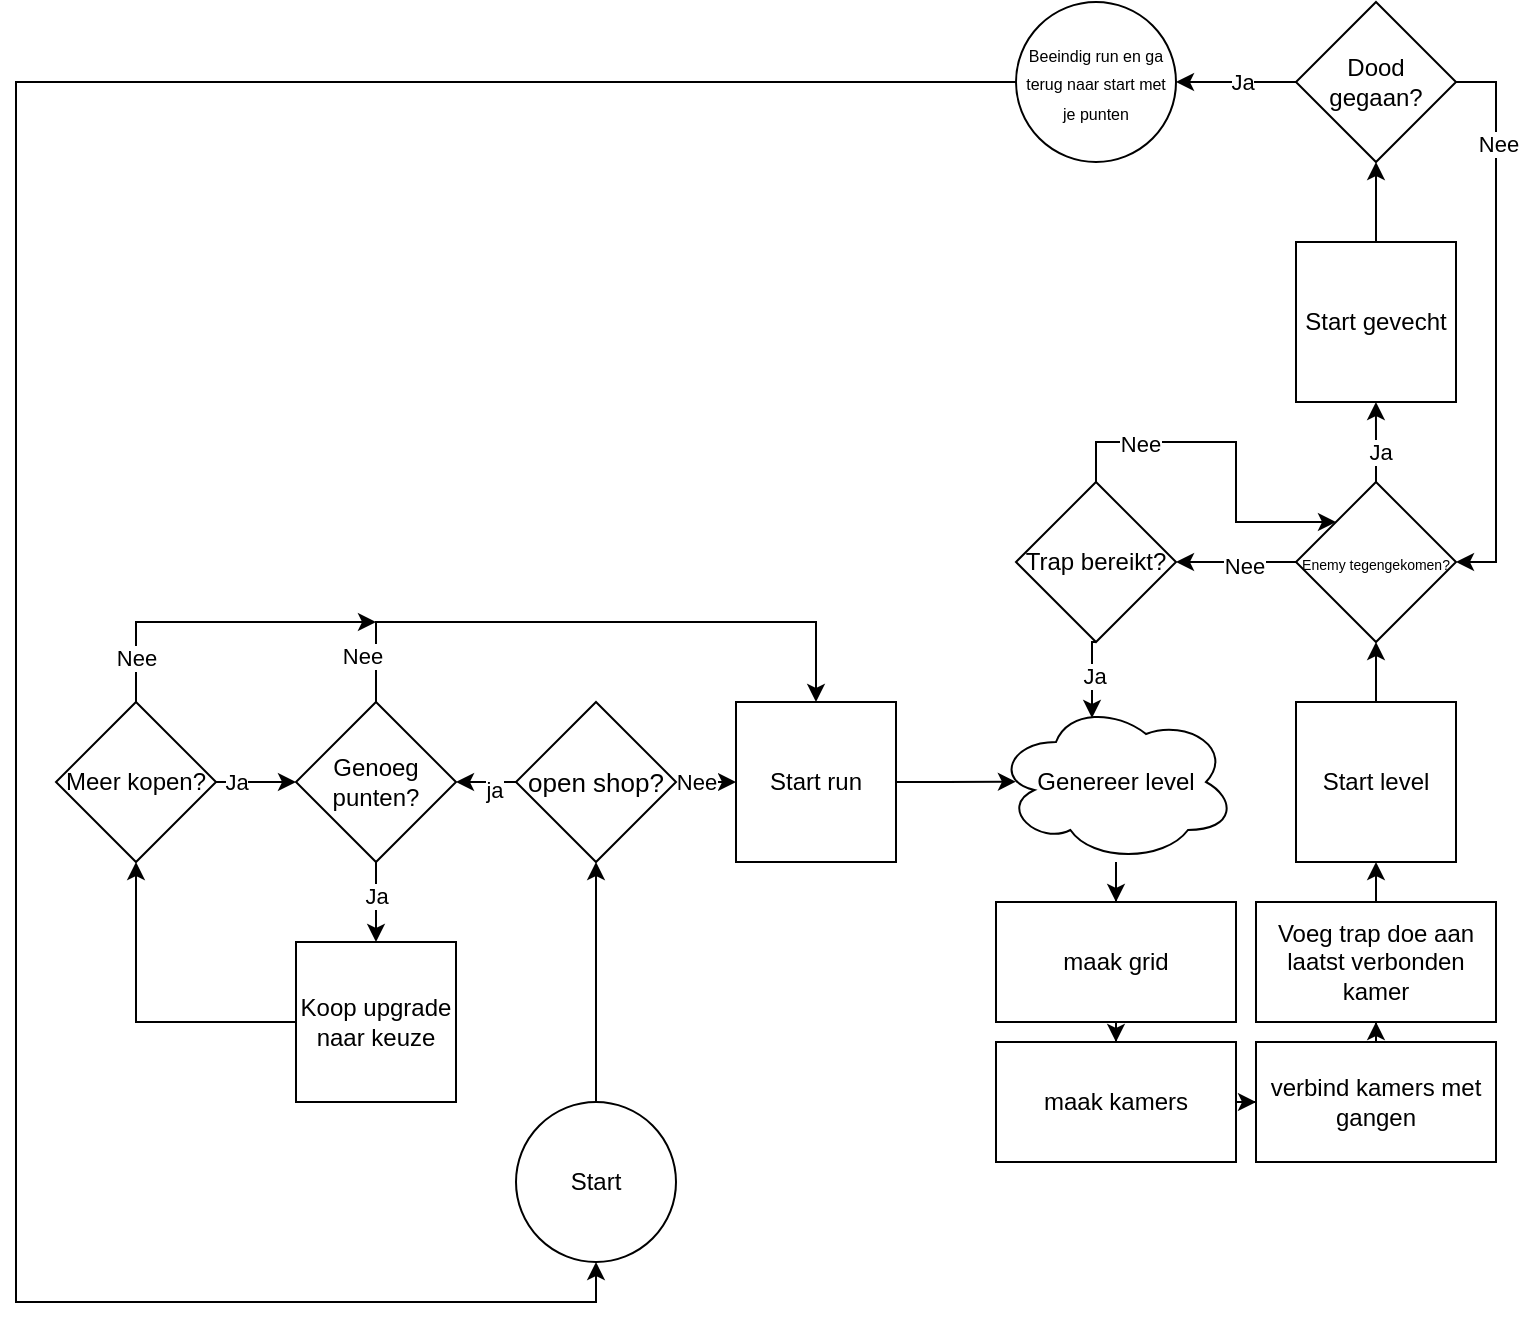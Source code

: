 <mxfile version="25.0.2">
  <diagram name="Page-1" id="o36XgwUe-lp2ZcunHGgz">
    <mxGraphModel dx="1114" dy="835" grid="1" gridSize="10" guides="1" tooltips="1" connect="1" arrows="1" fold="1" page="1" pageScale="1" pageWidth="1100" pageHeight="1700" background="none" math="0" shadow="0">
      <root>
        <mxCell id="0" />
        <mxCell id="1" parent="0" />
        <mxCell id="S7dFdv0uoHK_x4_W3jqV-2" style="edgeStyle=orthogonalEdgeStyle;rounded=0;orthogonalLoop=1;jettySize=auto;html=1;exitX=0.5;exitY=0;exitDx=0;exitDy=0;" parent="1" source="S7dFdv0uoHK_x4_W3jqV-1" edge="1">
          <mxGeometry relative="1" as="geometry">
            <mxPoint x="550" y="1480" as="targetPoint" />
          </mxGeometry>
        </mxCell>
        <mxCell id="S7dFdv0uoHK_x4_W3jqV-1" value="Start" style="ellipse;whiteSpace=wrap;html=1;aspect=fixed;" parent="1" vertex="1">
          <mxGeometry x="510" y="1600" width="80" height="80" as="geometry" />
        </mxCell>
        <mxCell id="S7dFdv0uoHK_x4_W3jqV-5" style="edgeStyle=orthogonalEdgeStyle;rounded=0;orthogonalLoop=1;jettySize=auto;html=1;exitX=1;exitY=0.5;exitDx=0;exitDy=0;entryX=0;entryY=0.5;entryDx=0;entryDy=0;" parent="1" source="S7dFdv0uoHK_x4_W3jqV-3" target="S7dFdv0uoHK_x4_W3jqV-4" edge="1">
          <mxGeometry relative="1" as="geometry" />
        </mxCell>
        <mxCell id="S7dFdv0uoHK_x4_W3jqV-6" value="Nee" style="edgeLabel;html=1;align=center;verticalAlign=middle;resizable=0;points=[];" parent="S7dFdv0uoHK_x4_W3jqV-5" vertex="1" connectable="0">
          <mxGeometry x="-0.618" y="2" relative="1" as="geometry">
            <mxPoint x="4" y="2" as="offset" />
          </mxGeometry>
        </mxCell>
        <mxCell id="S7dFdv0uoHK_x4_W3jqV-7" style="edgeStyle=orthogonalEdgeStyle;rounded=0;orthogonalLoop=1;jettySize=auto;html=1;exitX=0;exitY=0.5;exitDx=0;exitDy=0;" parent="1" source="S7dFdv0uoHK_x4_W3jqV-3" edge="1">
          <mxGeometry relative="1" as="geometry">
            <mxPoint x="480" y="1440" as="targetPoint" />
          </mxGeometry>
        </mxCell>
        <mxCell id="ogcvrRgp_BnVnR1ass2y-1" value="&lt;div&gt;&lt;br&gt;&lt;/div&gt;&lt;div&gt;ja&lt;/div&gt;" style="edgeLabel;html=1;align=center;verticalAlign=middle;resizable=0;points=[];" vertex="1" connectable="0" parent="S7dFdv0uoHK_x4_W3jqV-7">
          <mxGeometry x="-0.267" y="-3" relative="1" as="geometry">
            <mxPoint as="offset" />
          </mxGeometry>
        </mxCell>
        <mxCell id="S7dFdv0uoHK_x4_W3jqV-3" value="&lt;font style=&quot;font-size: 13px;&quot;&gt;open shop?&lt;/font&gt;" style="rhombus;whiteSpace=wrap;html=1;" parent="1" vertex="1">
          <mxGeometry x="510" y="1400" width="80" height="80" as="geometry" />
        </mxCell>
        <mxCell id="S7dFdv0uoHK_x4_W3jqV-4" value="Start run" style="whiteSpace=wrap;html=1;aspect=fixed;" parent="1" vertex="1">
          <mxGeometry x="620" y="1400" width="80" height="80" as="geometry" />
        </mxCell>
        <mxCell id="S7dFdv0uoHK_x4_W3jqV-10" style="edgeStyle=orthogonalEdgeStyle;rounded=0;orthogonalLoop=1;jettySize=auto;html=1;exitX=0.5;exitY=0;exitDx=0;exitDy=0;entryX=0.5;entryY=0;entryDx=0;entryDy=0;" parent="1" source="S7dFdv0uoHK_x4_W3jqV-9" target="S7dFdv0uoHK_x4_W3jqV-4" edge="1">
          <mxGeometry relative="1" as="geometry">
            <Array as="points">
              <mxPoint x="440" y="1360" />
              <mxPoint x="660" y="1360" />
            </Array>
          </mxGeometry>
        </mxCell>
        <mxCell id="S7dFdv0uoHK_x4_W3jqV-11" value="Nee" style="edgeLabel;html=1;align=center;verticalAlign=middle;resizable=0;points=[];" parent="S7dFdv0uoHK_x4_W3jqV-10" vertex="1" connectable="0">
          <mxGeometry x="-0.787" y="-1" relative="1" as="geometry">
            <mxPoint x="-8" y="9" as="offset" />
          </mxGeometry>
        </mxCell>
        <mxCell id="S7dFdv0uoHK_x4_W3jqV-13" style="edgeStyle=orthogonalEdgeStyle;rounded=0;orthogonalLoop=1;jettySize=auto;html=1;exitX=0.5;exitY=1;exitDx=0;exitDy=0;entryX=0.5;entryY=0;entryDx=0;entryDy=0;" parent="1" source="S7dFdv0uoHK_x4_W3jqV-9" target="S7dFdv0uoHK_x4_W3jqV-12" edge="1">
          <mxGeometry relative="1" as="geometry" />
        </mxCell>
        <mxCell id="S7dFdv0uoHK_x4_W3jqV-14" value="Ja" style="edgeLabel;html=1;align=center;verticalAlign=middle;resizable=0;points=[];" parent="S7dFdv0uoHK_x4_W3jqV-13" vertex="1" connectable="0">
          <mxGeometry x="-0.145" y="3" relative="1" as="geometry">
            <mxPoint x="-3" as="offset" />
          </mxGeometry>
        </mxCell>
        <mxCell id="S7dFdv0uoHK_x4_W3jqV-9" value="Genoeg punten?" style="rhombus;whiteSpace=wrap;html=1;" parent="1" vertex="1">
          <mxGeometry x="400" y="1400" width="80" height="80" as="geometry" />
        </mxCell>
        <mxCell id="S7dFdv0uoHK_x4_W3jqV-16" style="edgeStyle=orthogonalEdgeStyle;rounded=0;orthogonalLoop=1;jettySize=auto;html=1;exitX=0;exitY=0.5;exitDx=0;exitDy=0;entryX=0.5;entryY=1;entryDx=0;entryDy=0;" parent="1" source="S7dFdv0uoHK_x4_W3jqV-12" target="S7dFdv0uoHK_x4_W3jqV-15" edge="1">
          <mxGeometry relative="1" as="geometry" />
        </mxCell>
        <mxCell id="S7dFdv0uoHK_x4_W3jqV-12" value="Koop upgrade naar keuze" style="whiteSpace=wrap;html=1;aspect=fixed;" parent="1" vertex="1">
          <mxGeometry x="400" y="1520" width="80" height="80" as="geometry" />
        </mxCell>
        <mxCell id="S7dFdv0uoHK_x4_W3jqV-17" style="edgeStyle=orthogonalEdgeStyle;rounded=0;orthogonalLoop=1;jettySize=auto;html=1;exitX=1;exitY=0.5;exitDx=0;exitDy=0;entryX=0;entryY=0.5;entryDx=0;entryDy=0;" parent="1" source="S7dFdv0uoHK_x4_W3jqV-15" target="S7dFdv0uoHK_x4_W3jqV-9" edge="1">
          <mxGeometry relative="1" as="geometry" />
        </mxCell>
        <mxCell id="S7dFdv0uoHK_x4_W3jqV-19" value="Ja" style="edgeLabel;html=1;align=center;verticalAlign=middle;resizable=0;points=[];" parent="S7dFdv0uoHK_x4_W3jqV-17" vertex="1" connectable="0">
          <mxGeometry x="-0.519" y="2" relative="1" as="geometry">
            <mxPoint y="2" as="offset" />
          </mxGeometry>
        </mxCell>
        <mxCell id="S7dFdv0uoHK_x4_W3jqV-15" value="Meer kopen?" style="rhombus;whiteSpace=wrap;html=1;" parent="1" vertex="1">
          <mxGeometry x="280" y="1400" width="80" height="80" as="geometry" />
        </mxCell>
        <mxCell id="S7dFdv0uoHK_x4_W3jqV-22" value="" style="endArrow=classic;html=1;rounded=0;exitX=0.5;exitY=0;exitDx=0;exitDy=0;" parent="1" source="S7dFdv0uoHK_x4_W3jqV-15" edge="1">
          <mxGeometry width="50" height="50" relative="1" as="geometry">
            <mxPoint x="470" y="1460" as="sourcePoint" />
            <mxPoint x="440" y="1360" as="targetPoint" />
            <Array as="points">
              <mxPoint x="320" y="1360" />
            </Array>
          </mxGeometry>
        </mxCell>
        <mxCell id="S7dFdv0uoHK_x4_W3jqV-23" value="Nee" style="edgeLabel;html=1;align=center;verticalAlign=middle;resizable=0;points=[];" parent="S7dFdv0uoHK_x4_W3jqV-22" vertex="1" connectable="0">
          <mxGeometry x="-0.811" y="-2" relative="1" as="geometry">
            <mxPoint x="-2" y="-7" as="offset" />
          </mxGeometry>
        </mxCell>
        <mxCell id="S7dFdv0uoHK_x4_W3jqV-41" value="" style="edgeStyle=orthogonalEdgeStyle;rounded=0;orthogonalLoop=1;jettySize=auto;html=1;" parent="1" source="S7dFdv0uoHK_x4_W3jqV-38" target="S7dFdv0uoHK_x4_W3jqV-40" edge="1">
          <mxGeometry relative="1" as="geometry" />
        </mxCell>
        <mxCell id="S7dFdv0uoHK_x4_W3jqV-38" value="Genereer level" style="ellipse;shape=cloud;whiteSpace=wrap;html=1;" parent="1" vertex="1">
          <mxGeometry x="750" y="1400" width="120" height="80" as="geometry" />
        </mxCell>
        <mxCell id="S7dFdv0uoHK_x4_W3jqV-39" style="edgeStyle=orthogonalEdgeStyle;rounded=0;orthogonalLoop=1;jettySize=auto;html=1;exitX=1;exitY=0.5;exitDx=0;exitDy=0;entryX=0.083;entryY=0.498;entryDx=0;entryDy=0;entryPerimeter=0;" parent="1" source="S7dFdv0uoHK_x4_W3jqV-4" target="S7dFdv0uoHK_x4_W3jqV-38" edge="1">
          <mxGeometry relative="1" as="geometry" />
        </mxCell>
        <mxCell id="S7dFdv0uoHK_x4_W3jqV-43" value="" style="edgeStyle=orthogonalEdgeStyle;rounded=0;orthogonalLoop=1;jettySize=auto;html=1;" parent="1" source="S7dFdv0uoHK_x4_W3jqV-40" target="S7dFdv0uoHK_x4_W3jqV-42" edge="1">
          <mxGeometry relative="1" as="geometry" />
        </mxCell>
        <mxCell id="S7dFdv0uoHK_x4_W3jqV-40" value="maak grid" style="whiteSpace=wrap;html=1;" parent="1" vertex="1">
          <mxGeometry x="750" y="1500" width="120" height="60" as="geometry" />
        </mxCell>
        <mxCell id="S7dFdv0uoHK_x4_W3jqV-45" value="" style="edgeStyle=orthogonalEdgeStyle;rounded=0;orthogonalLoop=1;jettySize=auto;html=1;" parent="1" source="S7dFdv0uoHK_x4_W3jqV-42" target="S7dFdv0uoHK_x4_W3jqV-44" edge="1">
          <mxGeometry relative="1" as="geometry" />
        </mxCell>
        <mxCell id="S7dFdv0uoHK_x4_W3jqV-42" value="maak kamers" style="whiteSpace=wrap;html=1;" parent="1" vertex="1">
          <mxGeometry x="750" y="1570" width="120" height="60" as="geometry" />
        </mxCell>
        <mxCell id="S7dFdv0uoHK_x4_W3jqV-47" value="" style="edgeStyle=orthogonalEdgeStyle;rounded=0;orthogonalLoop=1;jettySize=auto;html=1;" parent="1" source="S7dFdv0uoHK_x4_W3jqV-44" target="S7dFdv0uoHK_x4_W3jqV-46" edge="1">
          <mxGeometry relative="1" as="geometry" />
        </mxCell>
        <mxCell id="S7dFdv0uoHK_x4_W3jqV-44" value="verbind kamers met gangen" style="whiteSpace=wrap;html=1;" parent="1" vertex="1">
          <mxGeometry x="880" y="1570" width="120" height="60" as="geometry" />
        </mxCell>
        <mxCell id="S7dFdv0uoHK_x4_W3jqV-49" style="edgeStyle=orthogonalEdgeStyle;rounded=0;orthogonalLoop=1;jettySize=auto;html=1;exitX=0.5;exitY=0;exitDx=0;exitDy=0;entryX=0.5;entryY=1;entryDx=0;entryDy=0;" parent="1" source="S7dFdv0uoHK_x4_W3jqV-46" target="S7dFdv0uoHK_x4_W3jqV-48" edge="1">
          <mxGeometry relative="1" as="geometry" />
        </mxCell>
        <mxCell id="S7dFdv0uoHK_x4_W3jqV-46" value="Voeg trap doe aan laatst verbonden kamer" style="whiteSpace=wrap;html=1;" parent="1" vertex="1">
          <mxGeometry x="880" y="1500" width="120" height="60" as="geometry" />
        </mxCell>
        <mxCell id="S7dFdv0uoHK_x4_W3jqV-51" style="edgeStyle=orthogonalEdgeStyle;rounded=0;orthogonalLoop=1;jettySize=auto;html=1;exitX=0.5;exitY=0;exitDx=0;exitDy=0;entryX=0.5;entryY=1;entryDx=0;entryDy=0;" parent="1" source="S7dFdv0uoHK_x4_W3jqV-48" edge="1">
          <mxGeometry relative="1" as="geometry">
            <mxPoint x="940.0" y="1370" as="targetPoint" />
          </mxGeometry>
        </mxCell>
        <mxCell id="S7dFdv0uoHK_x4_W3jqV-48" value="Start level" style="whiteSpace=wrap;html=1;aspect=fixed;" parent="1" vertex="1">
          <mxGeometry x="900" y="1400" width="80" height="80" as="geometry" />
        </mxCell>
        <mxCell id="S7dFdv0uoHK_x4_W3jqV-57" style="edgeStyle=orthogonalEdgeStyle;rounded=0;orthogonalLoop=1;jettySize=auto;html=1;exitX=0;exitY=0.5;exitDx=0;exitDy=0;entryX=1;entryY=0.5;entryDx=0;entryDy=0;" parent="1" source="S7dFdv0uoHK_x4_W3jqV-53" target="S7dFdv0uoHK_x4_W3jqV-54" edge="1">
          <mxGeometry relative="1" as="geometry" />
        </mxCell>
        <mxCell id="S7dFdv0uoHK_x4_W3jqV-58" value="Nee" style="edgeLabel;html=1;align=center;verticalAlign=middle;resizable=0;points=[];" parent="S7dFdv0uoHK_x4_W3jqV-57" vertex="1" connectable="0">
          <mxGeometry x="-0.125" y="2" relative="1" as="geometry">
            <mxPoint as="offset" />
          </mxGeometry>
        </mxCell>
        <mxCell id="S7dFdv0uoHK_x4_W3jqV-59" style="edgeStyle=orthogonalEdgeStyle;rounded=0;orthogonalLoop=1;jettySize=auto;html=1;exitX=0.5;exitY=0;exitDx=0;exitDy=0;" parent="1" source="S7dFdv0uoHK_x4_W3jqV-53" edge="1">
          <mxGeometry relative="1" as="geometry">
            <mxPoint x="939.966" y="1250" as="targetPoint" />
          </mxGeometry>
        </mxCell>
        <mxCell id="ogcvrRgp_BnVnR1ass2y-2" value="Ja" style="edgeLabel;html=1;align=center;verticalAlign=middle;resizable=0;points=[];" vertex="1" connectable="0" parent="S7dFdv0uoHK_x4_W3jqV-59">
          <mxGeometry x="-0.259" y="-2" relative="1" as="geometry">
            <mxPoint as="offset" />
          </mxGeometry>
        </mxCell>
        <mxCell id="S7dFdv0uoHK_x4_W3jqV-53" value="&lt;font style=&quot;font-size: 7px;&quot;&gt;Enemy tegengekomen?&lt;/font&gt;" style="rhombus;whiteSpace=wrap;html=1;" parent="1" vertex="1">
          <mxGeometry x="900" y="1290" width="80" height="80" as="geometry" />
        </mxCell>
        <mxCell id="S7dFdv0uoHK_x4_W3jqV-69" style="edgeStyle=orthogonalEdgeStyle;rounded=0;orthogonalLoop=1;jettySize=auto;html=1;exitX=0.5;exitY=0;exitDx=0;exitDy=0;entryX=0;entryY=0;entryDx=0;entryDy=0;" parent="1" source="S7dFdv0uoHK_x4_W3jqV-54" target="S7dFdv0uoHK_x4_W3jqV-53" edge="1">
          <mxGeometry relative="1" as="geometry" />
        </mxCell>
        <mxCell id="S7dFdv0uoHK_x4_W3jqV-70" value="Nee" style="edgeLabel;html=1;align=center;verticalAlign=middle;resizable=0;points=[];" parent="S7dFdv0uoHK_x4_W3jqV-69" vertex="1" connectable="0">
          <mxGeometry x="-0.54" y="-1" relative="1" as="geometry">
            <mxPoint as="offset" />
          </mxGeometry>
        </mxCell>
        <mxCell id="S7dFdv0uoHK_x4_W3jqV-54" value="Trap bereikt?" style="rhombus;whiteSpace=wrap;html=1;" parent="1" vertex="1">
          <mxGeometry x="760" y="1290" width="80" height="80" as="geometry" />
        </mxCell>
        <mxCell id="S7dFdv0uoHK_x4_W3jqV-55" style="edgeStyle=orthogonalEdgeStyle;rounded=0;orthogonalLoop=1;jettySize=auto;html=1;exitX=0.5;exitY=1;exitDx=0;exitDy=0;entryX=0.4;entryY=0.1;entryDx=0;entryDy=0;entryPerimeter=0;" parent="1" source="S7dFdv0uoHK_x4_W3jqV-54" target="S7dFdv0uoHK_x4_W3jqV-38" edge="1">
          <mxGeometry relative="1" as="geometry" />
        </mxCell>
        <mxCell id="S7dFdv0uoHK_x4_W3jqV-56" value="Ja" style="edgeLabel;html=1;align=center;verticalAlign=middle;resizable=0;points=[];" parent="S7dFdv0uoHK_x4_W3jqV-55" vertex="1" connectable="0">
          <mxGeometry x="-0.063" y="1" relative="1" as="geometry">
            <mxPoint as="offset" />
          </mxGeometry>
        </mxCell>
        <mxCell id="S7dFdv0uoHK_x4_W3jqV-63" style="edgeStyle=orthogonalEdgeStyle;rounded=0;orthogonalLoop=1;jettySize=auto;html=1;exitX=0.5;exitY=0;exitDx=0;exitDy=0;entryX=0.5;entryY=1;entryDx=0;entryDy=0;" parent="1" source="S7dFdv0uoHK_x4_W3jqV-61" target="S7dFdv0uoHK_x4_W3jqV-62" edge="1">
          <mxGeometry relative="1" as="geometry" />
        </mxCell>
        <mxCell id="S7dFdv0uoHK_x4_W3jqV-61" value="Start gevecht" style="whiteSpace=wrap;html=1;aspect=fixed;" parent="1" vertex="1">
          <mxGeometry x="900" y="1170" width="80" height="80" as="geometry" />
        </mxCell>
        <mxCell id="S7dFdv0uoHK_x4_W3jqV-64" style="edgeStyle=orthogonalEdgeStyle;rounded=0;orthogonalLoop=1;jettySize=auto;html=1;exitX=1;exitY=0.5;exitDx=0;exitDy=0;entryX=1;entryY=0.5;entryDx=0;entryDy=0;" parent="1" source="S7dFdv0uoHK_x4_W3jqV-62" target="S7dFdv0uoHK_x4_W3jqV-53" edge="1">
          <mxGeometry relative="1" as="geometry" />
        </mxCell>
        <mxCell id="S7dFdv0uoHK_x4_W3jqV-65" value="Nee" style="edgeLabel;html=1;align=center;verticalAlign=middle;resizable=0;points=[];" parent="S7dFdv0uoHK_x4_W3jqV-64" vertex="1" connectable="0">
          <mxGeometry x="-0.634" y="1" relative="1" as="geometry">
            <mxPoint as="offset" />
          </mxGeometry>
        </mxCell>
        <mxCell id="S7dFdv0uoHK_x4_W3jqV-66" style="edgeStyle=orthogonalEdgeStyle;rounded=0;orthogonalLoop=1;jettySize=auto;html=1;exitX=0;exitY=0.5;exitDx=0;exitDy=0;" parent="1" source="S7dFdv0uoHK_x4_W3jqV-62" edge="1">
          <mxGeometry relative="1" as="geometry">
            <mxPoint x="840" y="1090" as="targetPoint" />
          </mxGeometry>
        </mxCell>
        <mxCell id="S7dFdv0uoHK_x4_W3jqV-68" value="Ja" style="edgeLabel;html=1;align=center;verticalAlign=middle;resizable=0;points=[];" parent="S7dFdv0uoHK_x4_W3jqV-66" vertex="1" connectable="0">
          <mxGeometry x="-0.087" relative="1" as="geometry">
            <mxPoint as="offset" />
          </mxGeometry>
        </mxCell>
        <mxCell id="S7dFdv0uoHK_x4_W3jqV-62" value="Dood gegaan?" style="rhombus;whiteSpace=wrap;html=1;" parent="1" vertex="1">
          <mxGeometry x="900" y="1050" width="80" height="80" as="geometry" />
        </mxCell>
        <mxCell id="ogcvrRgp_BnVnR1ass2y-4" style="edgeStyle=orthogonalEdgeStyle;rounded=0;orthogonalLoop=1;jettySize=auto;html=1;exitX=0;exitY=0.5;exitDx=0;exitDy=0;entryX=0.5;entryY=1;entryDx=0;entryDy=0;" edge="1" parent="1" source="S7dFdv0uoHK_x4_W3jqV-67" target="S7dFdv0uoHK_x4_W3jqV-1">
          <mxGeometry relative="1" as="geometry">
            <Array as="points">
              <mxPoint x="260" y="1090" />
              <mxPoint x="260" y="1700" />
              <mxPoint x="550" y="1700" />
            </Array>
          </mxGeometry>
        </mxCell>
        <mxCell id="S7dFdv0uoHK_x4_W3jqV-67" value="&lt;font style=&quot;font-size: 8px;&quot;&gt;Beeindig run en ga terug naar start met je punten&lt;/font&gt;" style="ellipse;whiteSpace=wrap;html=1;aspect=fixed;" parent="1" vertex="1">
          <mxGeometry x="760" y="1050" width="80" height="80" as="geometry" />
        </mxCell>
      </root>
    </mxGraphModel>
  </diagram>
</mxfile>
